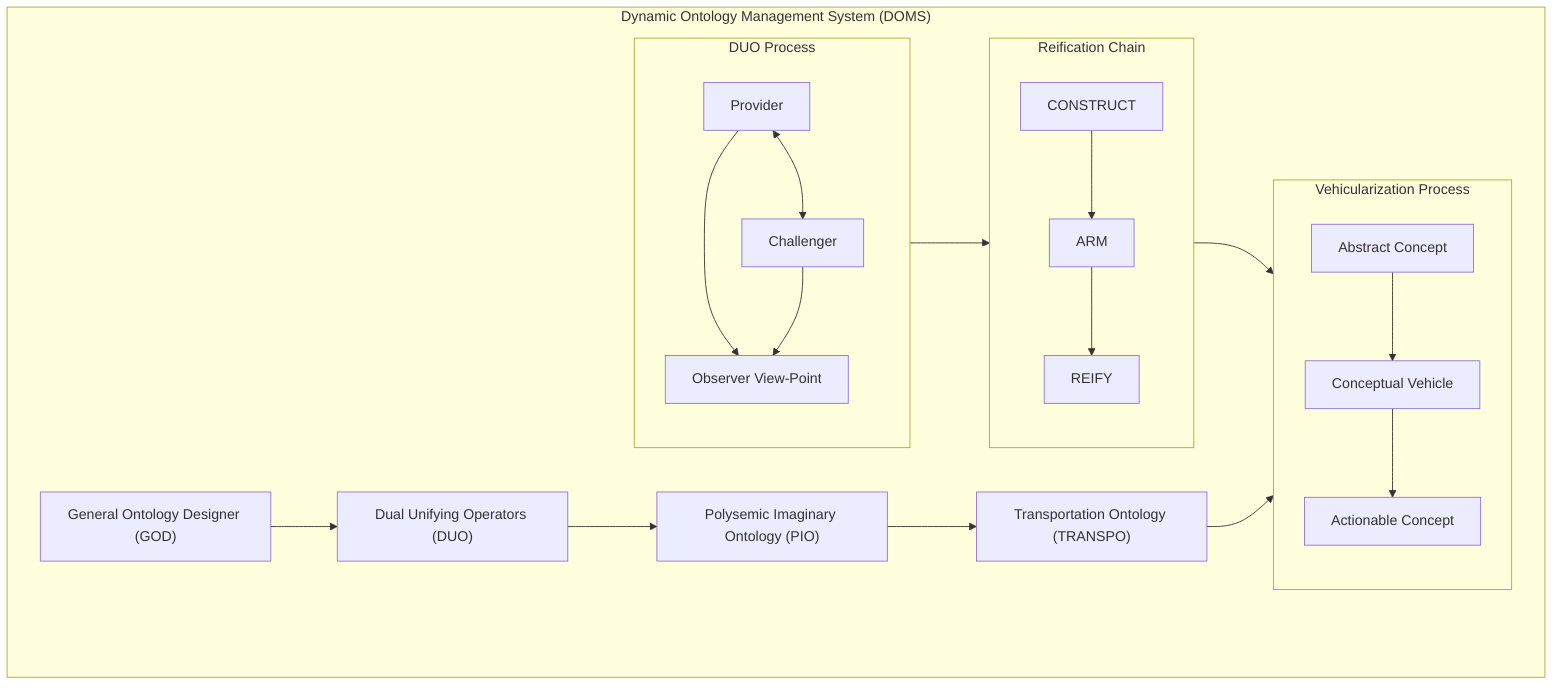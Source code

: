 graph TD
    subgraph DOMS["Dynamic Ontology Management System (DOMS)"]
        GOD["General Ontology Designer (GOD)"]
        DUO["Dual Unifying Operators (DUO)"]
        PIO["Polysemic Imaginary Ontology (PIO)"]
        TRANSPO["Transportation Ontology (TRANSPO)"]
        
        subgraph ReificationChain["Reification Chain"]
            C["CONSTRUCT"]
            A["ARM"]
            R["REIFY"]
            C --> A --> R
        end
        
        subgraph DUOProcess["DUO Process"]
            Provider["Provider"]
            Challenger["Challenger"]
            OVP["Observer View-Point"]
            Provider <--> Challenger
            Provider --> OVP
            Challenger --> OVP
        end
        
        subgraph Vehicularization["Vehicularization Process"]
            AbstractConcept["Abstract Concept"]
            ConceptualVehicle["Conceptual Vehicle"]
            ActionableConcept["Actionable Concept"]
            AbstractConcept --> ConceptualVehicle --> ActionableConcept
        end
    end
    
    GOD --> DUO
    DUO --> PIO
    PIO --> TRANSPO
    ReificationChain --> Vehicularization
    DUOProcess --> ReificationChain
    TRANSPO --> Vehicularization